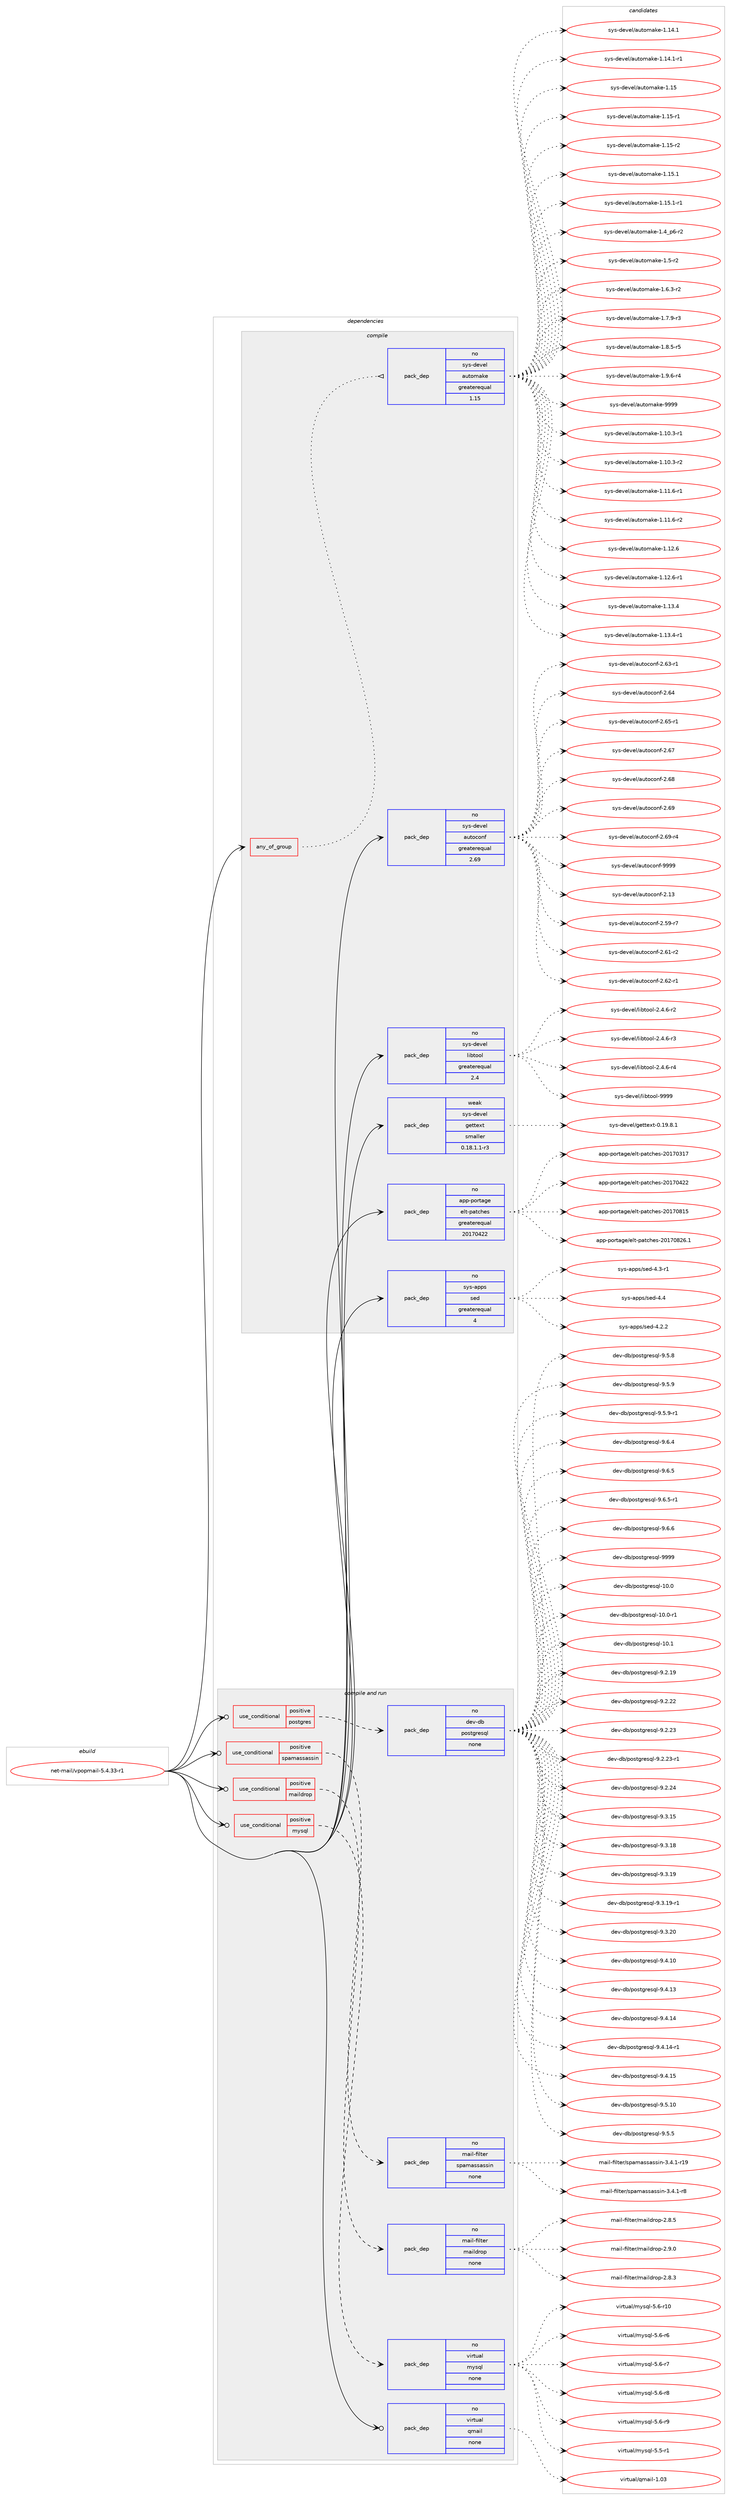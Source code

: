 digraph prolog {

# *************
# Graph options
# *************

newrank=true;
concentrate=true;
compound=true;
graph [rankdir=LR,fontname=Helvetica,fontsize=10,ranksep=1.5];#, ranksep=2.5, nodesep=0.2];
edge  [arrowhead=vee];
node  [fontname=Helvetica,fontsize=10];

# **********
# The ebuild
# **********

subgraph cluster_leftcol {
color=gray;
rank=same;
label=<<i>ebuild</i>>;
id [label="net-mail/vpopmail-5.4.33-r1", color=red, width=4, href="../net-mail/vpopmail-5.4.33-r1.svg"];
}

# ****************
# The dependencies
# ****************

subgraph cluster_midcol {
color=gray;
label=<<i>dependencies</i>>;
subgraph cluster_compile {
fillcolor="#eeeeee";
style=filled;
label=<<i>compile</i>>;
subgraph any6944 {
dependency422669 [label=<<TABLE BORDER="0" CELLBORDER="1" CELLSPACING="0" CELLPADDING="4"><TR><TD CELLPADDING="10">any_of_group</TD></TR></TABLE>>, shape=none, color=red];subgraph pack310898 {
dependency422670 [label=<<TABLE BORDER="0" CELLBORDER="1" CELLSPACING="0" CELLPADDING="4" WIDTH="220"><TR><TD ROWSPAN="6" CELLPADDING="30">pack_dep</TD></TR><TR><TD WIDTH="110">no</TD></TR><TR><TD>sys-devel</TD></TR><TR><TD>automake</TD></TR><TR><TD>greaterequal</TD></TR><TR><TD>1.15</TD></TR></TABLE>>, shape=none, color=blue];
}
dependency422669:e -> dependency422670:w [weight=20,style="dotted",arrowhead="oinv"];
}
id:e -> dependency422669:w [weight=20,style="solid",arrowhead="vee"];
subgraph pack310899 {
dependency422671 [label=<<TABLE BORDER="0" CELLBORDER="1" CELLSPACING="0" CELLPADDING="4" WIDTH="220"><TR><TD ROWSPAN="6" CELLPADDING="30">pack_dep</TD></TR><TR><TD WIDTH="110">no</TD></TR><TR><TD>app-portage</TD></TR><TR><TD>elt-patches</TD></TR><TR><TD>greaterequal</TD></TR><TR><TD>20170422</TD></TR></TABLE>>, shape=none, color=blue];
}
id:e -> dependency422671:w [weight=20,style="solid",arrowhead="vee"];
subgraph pack310900 {
dependency422672 [label=<<TABLE BORDER="0" CELLBORDER="1" CELLSPACING="0" CELLPADDING="4" WIDTH="220"><TR><TD ROWSPAN="6" CELLPADDING="30">pack_dep</TD></TR><TR><TD WIDTH="110">no</TD></TR><TR><TD>sys-apps</TD></TR><TR><TD>sed</TD></TR><TR><TD>greaterequal</TD></TR><TR><TD>4</TD></TR></TABLE>>, shape=none, color=blue];
}
id:e -> dependency422672:w [weight=20,style="solid",arrowhead="vee"];
subgraph pack310901 {
dependency422673 [label=<<TABLE BORDER="0" CELLBORDER="1" CELLSPACING="0" CELLPADDING="4" WIDTH="220"><TR><TD ROWSPAN="6" CELLPADDING="30">pack_dep</TD></TR><TR><TD WIDTH="110">no</TD></TR><TR><TD>sys-devel</TD></TR><TR><TD>autoconf</TD></TR><TR><TD>greaterequal</TD></TR><TR><TD>2.69</TD></TR></TABLE>>, shape=none, color=blue];
}
id:e -> dependency422673:w [weight=20,style="solid",arrowhead="vee"];
subgraph pack310902 {
dependency422674 [label=<<TABLE BORDER="0" CELLBORDER="1" CELLSPACING="0" CELLPADDING="4" WIDTH="220"><TR><TD ROWSPAN="6" CELLPADDING="30">pack_dep</TD></TR><TR><TD WIDTH="110">no</TD></TR><TR><TD>sys-devel</TD></TR><TR><TD>libtool</TD></TR><TR><TD>greaterequal</TD></TR><TR><TD>2.4</TD></TR></TABLE>>, shape=none, color=blue];
}
id:e -> dependency422674:w [weight=20,style="solid",arrowhead="vee"];
subgraph pack310903 {
dependency422675 [label=<<TABLE BORDER="0" CELLBORDER="1" CELLSPACING="0" CELLPADDING="4" WIDTH="220"><TR><TD ROWSPAN="6" CELLPADDING="30">pack_dep</TD></TR><TR><TD WIDTH="110">weak</TD></TR><TR><TD>sys-devel</TD></TR><TR><TD>gettext</TD></TR><TR><TD>smaller</TD></TR><TR><TD>0.18.1.1-r3</TD></TR></TABLE>>, shape=none, color=blue];
}
id:e -> dependency422675:w [weight=20,style="solid",arrowhead="vee"];
}
subgraph cluster_compileandrun {
fillcolor="#eeeeee";
style=filled;
label=<<i>compile and run</i>>;
subgraph cond104634 {
dependency422676 [label=<<TABLE BORDER="0" CELLBORDER="1" CELLSPACING="0" CELLPADDING="4"><TR><TD ROWSPAN="3" CELLPADDING="10">use_conditional</TD></TR><TR><TD>positive</TD></TR><TR><TD>maildrop</TD></TR></TABLE>>, shape=none, color=red];
subgraph pack310904 {
dependency422677 [label=<<TABLE BORDER="0" CELLBORDER="1" CELLSPACING="0" CELLPADDING="4" WIDTH="220"><TR><TD ROWSPAN="6" CELLPADDING="30">pack_dep</TD></TR><TR><TD WIDTH="110">no</TD></TR><TR><TD>mail-filter</TD></TR><TR><TD>maildrop</TD></TR><TR><TD>none</TD></TR><TR><TD></TD></TR></TABLE>>, shape=none, color=blue];
}
dependency422676:e -> dependency422677:w [weight=20,style="dashed",arrowhead="vee"];
}
id:e -> dependency422676:w [weight=20,style="solid",arrowhead="odotvee"];
subgraph cond104635 {
dependency422678 [label=<<TABLE BORDER="0" CELLBORDER="1" CELLSPACING="0" CELLPADDING="4"><TR><TD ROWSPAN="3" CELLPADDING="10">use_conditional</TD></TR><TR><TD>positive</TD></TR><TR><TD>mysql</TD></TR></TABLE>>, shape=none, color=red];
subgraph pack310905 {
dependency422679 [label=<<TABLE BORDER="0" CELLBORDER="1" CELLSPACING="0" CELLPADDING="4" WIDTH="220"><TR><TD ROWSPAN="6" CELLPADDING="30">pack_dep</TD></TR><TR><TD WIDTH="110">no</TD></TR><TR><TD>virtual</TD></TR><TR><TD>mysql</TD></TR><TR><TD>none</TD></TR><TR><TD></TD></TR></TABLE>>, shape=none, color=blue];
}
dependency422678:e -> dependency422679:w [weight=20,style="dashed",arrowhead="vee"];
}
id:e -> dependency422678:w [weight=20,style="solid",arrowhead="odotvee"];
subgraph cond104636 {
dependency422680 [label=<<TABLE BORDER="0" CELLBORDER="1" CELLSPACING="0" CELLPADDING="4"><TR><TD ROWSPAN="3" CELLPADDING="10">use_conditional</TD></TR><TR><TD>positive</TD></TR><TR><TD>postgres</TD></TR></TABLE>>, shape=none, color=red];
subgraph pack310906 {
dependency422681 [label=<<TABLE BORDER="0" CELLBORDER="1" CELLSPACING="0" CELLPADDING="4" WIDTH="220"><TR><TD ROWSPAN="6" CELLPADDING="30">pack_dep</TD></TR><TR><TD WIDTH="110">no</TD></TR><TR><TD>dev-db</TD></TR><TR><TD>postgresql</TD></TR><TR><TD>none</TD></TR><TR><TD></TD></TR></TABLE>>, shape=none, color=blue];
}
dependency422680:e -> dependency422681:w [weight=20,style="dashed",arrowhead="vee"];
}
id:e -> dependency422680:w [weight=20,style="solid",arrowhead="odotvee"];
subgraph cond104637 {
dependency422682 [label=<<TABLE BORDER="0" CELLBORDER="1" CELLSPACING="0" CELLPADDING="4"><TR><TD ROWSPAN="3" CELLPADDING="10">use_conditional</TD></TR><TR><TD>positive</TD></TR><TR><TD>spamassassin</TD></TR></TABLE>>, shape=none, color=red];
subgraph pack310907 {
dependency422683 [label=<<TABLE BORDER="0" CELLBORDER="1" CELLSPACING="0" CELLPADDING="4" WIDTH="220"><TR><TD ROWSPAN="6" CELLPADDING="30">pack_dep</TD></TR><TR><TD WIDTH="110">no</TD></TR><TR><TD>mail-filter</TD></TR><TR><TD>spamassassin</TD></TR><TR><TD>none</TD></TR><TR><TD></TD></TR></TABLE>>, shape=none, color=blue];
}
dependency422682:e -> dependency422683:w [weight=20,style="dashed",arrowhead="vee"];
}
id:e -> dependency422682:w [weight=20,style="solid",arrowhead="odotvee"];
subgraph pack310908 {
dependency422684 [label=<<TABLE BORDER="0" CELLBORDER="1" CELLSPACING="0" CELLPADDING="4" WIDTH="220"><TR><TD ROWSPAN="6" CELLPADDING="30">pack_dep</TD></TR><TR><TD WIDTH="110">no</TD></TR><TR><TD>virtual</TD></TR><TR><TD>qmail</TD></TR><TR><TD>none</TD></TR><TR><TD></TD></TR></TABLE>>, shape=none, color=blue];
}
id:e -> dependency422684:w [weight=20,style="solid",arrowhead="odotvee"];
}
subgraph cluster_run {
fillcolor="#eeeeee";
style=filled;
label=<<i>run</i>>;
}
}

# **************
# The candidates
# **************

subgraph cluster_choices {
rank=same;
color=gray;
label=<<i>candidates</i>>;

subgraph choice310898 {
color=black;
nodesep=1;
choice11512111545100101118101108479711711611110997107101454946494846514511449 [label="sys-devel/automake-1.10.3-r1", color=red, width=4,href="../sys-devel/automake-1.10.3-r1.svg"];
choice11512111545100101118101108479711711611110997107101454946494846514511450 [label="sys-devel/automake-1.10.3-r2", color=red, width=4,href="../sys-devel/automake-1.10.3-r2.svg"];
choice11512111545100101118101108479711711611110997107101454946494946544511449 [label="sys-devel/automake-1.11.6-r1", color=red, width=4,href="../sys-devel/automake-1.11.6-r1.svg"];
choice11512111545100101118101108479711711611110997107101454946494946544511450 [label="sys-devel/automake-1.11.6-r2", color=red, width=4,href="../sys-devel/automake-1.11.6-r2.svg"];
choice1151211154510010111810110847971171161111099710710145494649504654 [label="sys-devel/automake-1.12.6", color=red, width=4,href="../sys-devel/automake-1.12.6.svg"];
choice11512111545100101118101108479711711611110997107101454946495046544511449 [label="sys-devel/automake-1.12.6-r1", color=red, width=4,href="../sys-devel/automake-1.12.6-r1.svg"];
choice1151211154510010111810110847971171161111099710710145494649514652 [label="sys-devel/automake-1.13.4", color=red, width=4,href="../sys-devel/automake-1.13.4.svg"];
choice11512111545100101118101108479711711611110997107101454946495146524511449 [label="sys-devel/automake-1.13.4-r1", color=red, width=4,href="../sys-devel/automake-1.13.4-r1.svg"];
choice1151211154510010111810110847971171161111099710710145494649524649 [label="sys-devel/automake-1.14.1", color=red, width=4,href="../sys-devel/automake-1.14.1.svg"];
choice11512111545100101118101108479711711611110997107101454946495246494511449 [label="sys-devel/automake-1.14.1-r1", color=red, width=4,href="../sys-devel/automake-1.14.1-r1.svg"];
choice115121115451001011181011084797117116111109971071014549464953 [label="sys-devel/automake-1.15", color=red, width=4,href="../sys-devel/automake-1.15.svg"];
choice1151211154510010111810110847971171161111099710710145494649534511449 [label="sys-devel/automake-1.15-r1", color=red, width=4,href="../sys-devel/automake-1.15-r1.svg"];
choice1151211154510010111810110847971171161111099710710145494649534511450 [label="sys-devel/automake-1.15-r2", color=red, width=4,href="../sys-devel/automake-1.15-r2.svg"];
choice1151211154510010111810110847971171161111099710710145494649534649 [label="sys-devel/automake-1.15.1", color=red, width=4,href="../sys-devel/automake-1.15.1.svg"];
choice11512111545100101118101108479711711611110997107101454946495346494511449 [label="sys-devel/automake-1.15.1-r1", color=red, width=4,href="../sys-devel/automake-1.15.1-r1.svg"];
choice115121115451001011181011084797117116111109971071014549465295112544511450 [label="sys-devel/automake-1.4_p6-r2", color=red, width=4,href="../sys-devel/automake-1.4_p6-r2.svg"];
choice11512111545100101118101108479711711611110997107101454946534511450 [label="sys-devel/automake-1.5-r2", color=red, width=4,href="../sys-devel/automake-1.5-r2.svg"];
choice115121115451001011181011084797117116111109971071014549465446514511450 [label="sys-devel/automake-1.6.3-r2", color=red, width=4,href="../sys-devel/automake-1.6.3-r2.svg"];
choice115121115451001011181011084797117116111109971071014549465546574511451 [label="sys-devel/automake-1.7.9-r3", color=red, width=4,href="../sys-devel/automake-1.7.9-r3.svg"];
choice115121115451001011181011084797117116111109971071014549465646534511453 [label="sys-devel/automake-1.8.5-r5", color=red, width=4,href="../sys-devel/automake-1.8.5-r5.svg"];
choice115121115451001011181011084797117116111109971071014549465746544511452 [label="sys-devel/automake-1.9.6-r4", color=red, width=4,href="../sys-devel/automake-1.9.6-r4.svg"];
choice115121115451001011181011084797117116111109971071014557575757 [label="sys-devel/automake-9999", color=red, width=4,href="../sys-devel/automake-9999.svg"];
dependency422670:e -> choice11512111545100101118101108479711711611110997107101454946494846514511449:w [style=dotted,weight="100"];
dependency422670:e -> choice11512111545100101118101108479711711611110997107101454946494846514511450:w [style=dotted,weight="100"];
dependency422670:e -> choice11512111545100101118101108479711711611110997107101454946494946544511449:w [style=dotted,weight="100"];
dependency422670:e -> choice11512111545100101118101108479711711611110997107101454946494946544511450:w [style=dotted,weight="100"];
dependency422670:e -> choice1151211154510010111810110847971171161111099710710145494649504654:w [style=dotted,weight="100"];
dependency422670:e -> choice11512111545100101118101108479711711611110997107101454946495046544511449:w [style=dotted,weight="100"];
dependency422670:e -> choice1151211154510010111810110847971171161111099710710145494649514652:w [style=dotted,weight="100"];
dependency422670:e -> choice11512111545100101118101108479711711611110997107101454946495146524511449:w [style=dotted,weight="100"];
dependency422670:e -> choice1151211154510010111810110847971171161111099710710145494649524649:w [style=dotted,weight="100"];
dependency422670:e -> choice11512111545100101118101108479711711611110997107101454946495246494511449:w [style=dotted,weight="100"];
dependency422670:e -> choice115121115451001011181011084797117116111109971071014549464953:w [style=dotted,weight="100"];
dependency422670:e -> choice1151211154510010111810110847971171161111099710710145494649534511449:w [style=dotted,weight="100"];
dependency422670:e -> choice1151211154510010111810110847971171161111099710710145494649534511450:w [style=dotted,weight="100"];
dependency422670:e -> choice1151211154510010111810110847971171161111099710710145494649534649:w [style=dotted,weight="100"];
dependency422670:e -> choice11512111545100101118101108479711711611110997107101454946495346494511449:w [style=dotted,weight="100"];
dependency422670:e -> choice115121115451001011181011084797117116111109971071014549465295112544511450:w [style=dotted,weight="100"];
dependency422670:e -> choice11512111545100101118101108479711711611110997107101454946534511450:w [style=dotted,weight="100"];
dependency422670:e -> choice115121115451001011181011084797117116111109971071014549465446514511450:w [style=dotted,weight="100"];
dependency422670:e -> choice115121115451001011181011084797117116111109971071014549465546574511451:w [style=dotted,weight="100"];
dependency422670:e -> choice115121115451001011181011084797117116111109971071014549465646534511453:w [style=dotted,weight="100"];
dependency422670:e -> choice115121115451001011181011084797117116111109971071014549465746544511452:w [style=dotted,weight="100"];
dependency422670:e -> choice115121115451001011181011084797117116111109971071014557575757:w [style=dotted,weight="100"];
}
subgraph choice310899 {
color=black;
nodesep=1;
choice97112112451121111141169710310147101108116451129711699104101115455048495548514955 [label="app-portage/elt-patches-20170317", color=red, width=4,href="../app-portage/elt-patches-20170317.svg"];
choice97112112451121111141169710310147101108116451129711699104101115455048495548525050 [label="app-portage/elt-patches-20170422", color=red, width=4,href="../app-portage/elt-patches-20170422.svg"];
choice97112112451121111141169710310147101108116451129711699104101115455048495548564953 [label="app-portage/elt-patches-20170815", color=red, width=4,href="../app-portage/elt-patches-20170815.svg"];
choice971121124511211111411697103101471011081164511297116991041011154550484955485650544649 [label="app-portage/elt-patches-20170826.1", color=red, width=4,href="../app-portage/elt-patches-20170826.1.svg"];
dependency422671:e -> choice97112112451121111141169710310147101108116451129711699104101115455048495548514955:w [style=dotted,weight="100"];
dependency422671:e -> choice97112112451121111141169710310147101108116451129711699104101115455048495548525050:w [style=dotted,weight="100"];
dependency422671:e -> choice97112112451121111141169710310147101108116451129711699104101115455048495548564953:w [style=dotted,weight="100"];
dependency422671:e -> choice971121124511211111411697103101471011081164511297116991041011154550484955485650544649:w [style=dotted,weight="100"];
}
subgraph choice310900 {
color=black;
nodesep=1;
choice115121115459711211211547115101100455246504650 [label="sys-apps/sed-4.2.2", color=red, width=4,href="../sys-apps/sed-4.2.2.svg"];
choice115121115459711211211547115101100455246514511449 [label="sys-apps/sed-4.3-r1", color=red, width=4,href="../sys-apps/sed-4.3-r1.svg"];
choice11512111545971121121154711510110045524652 [label="sys-apps/sed-4.4", color=red, width=4,href="../sys-apps/sed-4.4.svg"];
dependency422672:e -> choice115121115459711211211547115101100455246504650:w [style=dotted,weight="100"];
dependency422672:e -> choice115121115459711211211547115101100455246514511449:w [style=dotted,weight="100"];
dependency422672:e -> choice11512111545971121121154711510110045524652:w [style=dotted,weight="100"];
}
subgraph choice310901 {
color=black;
nodesep=1;
choice115121115451001011181011084797117116111991111101024550464951 [label="sys-devel/autoconf-2.13", color=red, width=4,href="../sys-devel/autoconf-2.13.svg"];
choice1151211154510010111810110847971171161119911111010245504653574511455 [label="sys-devel/autoconf-2.59-r7", color=red, width=4,href="../sys-devel/autoconf-2.59-r7.svg"];
choice1151211154510010111810110847971171161119911111010245504654494511450 [label="sys-devel/autoconf-2.61-r2", color=red, width=4,href="../sys-devel/autoconf-2.61-r2.svg"];
choice1151211154510010111810110847971171161119911111010245504654504511449 [label="sys-devel/autoconf-2.62-r1", color=red, width=4,href="../sys-devel/autoconf-2.62-r1.svg"];
choice1151211154510010111810110847971171161119911111010245504654514511449 [label="sys-devel/autoconf-2.63-r1", color=red, width=4,href="../sys-devel/autoconf-2.63-r1.svg"];
choice115121115451001011181011084797117116111991111101024550465452 [label="sys-devel/autoconf-2.64", color=red, width=4,href="../sys-devel/autoconf-2.64.svg"];
choice1151211154510010111810110847971171161119911111010245504654534511449 [label="sys-devel/autoconf-2.65-r1", color=red, width=4,href="../sys-devel/autoconf-2.65-r1.svg"];
choice115121115451001011181011084797117116111991111101024550465455 [label="sys-devel/autoconf-2.67", color=red, width=4,href="../sys-devel/autoconf-2.67.svg"];
choice115121115451001011181011084797117116111991111101024550465456 [label="sys-devel/autoconf-2.68", color=red, width=4,href="../sys-devel/autoconf-2.68.svg"];
choice115121115451001011181011084797117116111991111101024550465457 [label="sys-devel/autoconf-2.69", color=red, width=4,href="../sys-devel/autoconf-2.69.svg"];
choice1151211154510010111810110847971171161119911111010245504654574511452 [label="sys-devel/autoconf-2.69-r4", color=red, width=4,href="../sys-devel/autoconf-2.69-r4.svg"];
choice115121115451001011181011084797117116111991111101024557575757 [label="sys-devel/autoconf-9999", color=red, width=4,href="../sys-devel/autoconf-9999.svg"];
dependency422673:e -> choice115121115451001011181011084797117116111991111101024550464951:w [style=dotted,weight="100"];
dependency422673:e -> choice1151211154510010111810110847971171161119911111010245504653574511455:w [style=dotted,weight="100"];
dependency422673:e -> choice1151211154510010111810110847971171161119911111010245504654494511450:w [style=dotted,weight="100"];
dependency422673:e -> choice1151211154510010111810110847971171161119911111010245504654504511449:w [style=dotted,weight="100"];
dependency422673:e -> choice1151211154510010111810110847971171161119911111010245504654514511449:w [style=dotted,weight="100"];
dependency422673:e -> choice115121115451001011181011084797117116111991111101024550465452:w [style=dotted,weight="100"];
dependency422673:e -> choice1151211154510010111810110847971171161119911111010245504654534511449:w [style=dotted,weight="100"];
dependency422673:e -> choice115121115451001011181011084797117116111991111101024550465455:w [style=dotted,weight="100"];
dependency422673:e -> choice115121115451001011181011084797117116111991111101024550465456:w [style=dotted,weight="100"];
dependency422673:e -> choice115121115451001011181011084797117116111991111101024550465457:w [style=dotted,weight="100"];
dependency422673:e -> choice1151211154510010111810110847971171161119911111010245504654574511452:w [style=dotted,weight="100"];
dependency422673:e -> choice115121115451001011181011084797117116111991111101024557575757:w [style=dotted,weight="100"];
}
subgraph choice310902 {
color=black;
nodesep=1;
choice1151211154510010111810110847108105981161111111084550465246544511450 [label="sys-devel/libtool-2.4.6-r2", color=red, width=4,href="../sys-devel/libtool-2.4.6-r2.svg"];
choice1151211154510010111810110847108105981161111111084550465246544511451 [label="sys-devel/libtool-2.4.6-r3", color=red, width=4,href="../sys-devel/libtool-2.4.6-r3.svg"];
choice1151211154510010111810110847108105981161111111084550465246544511452 [label="sys-devel/libtool-2.4.6-r4", color=red, width=4,href="../sys-devel/libtool-2.4.6-r4.svg"];
choice1151211154510010111810110847108105981161111111084557575757 [label="sys-devel/libtool-9999", color=red, width=4,href="../sys-devel/libtool-9999.svg"];
dependency422674:e -> choice1151211154510010111810110847108105981161111111084550465246544511450:w [style=dotted,weight="100"];
dependency422674:e -> choice1151211154510010111810110847108105981161111111084550465246544511451:w [style=dotted,weight="100"];
dependency422674:e -> choice1151211154510010111810110847108105981161111111084550465246544511452:w [style=dotted,weight="100"];
dependency422674:e -> choice1151211154510010111810110847108105981161111111084557575757:w [style=dotted,weight="100"];
}
subgraph choice310903 {
color=black;
nodesep=1;
choice1151211154510010111810110847103101116116101120116454846495746564649 [label="sys-devel/gettext-0.19.8.1", color=red, width=4,href="../sys-devel/gettext-0.19.8.1.svg"];
dependency422675:e -> choice1151211154510010111810110847103101116116101120116454846495746564649:w [style=dotted,weight="100"];
}
subgraph choice310904 {
color=black;
nodesep=1;
choice10997105108451021051081161011144710997105108100114111112455046564651 [label="mail-filter/maildrop-2.8.3", color=red, width=4,href="../mail-filter/maildrop-2.8.3.svg"];
choice10997105108451021051081161011144710997105108100114111112455046564653 [label="mail-filter/maildrop-2.8.5", color=red, width=4,href="../mail-filter/maildrop-2.8.5.svg"];
choice10997105108451021051081161011144710997105108100114111112455046574648 [label="mail-filter/maildrop-2.9.0", color=red, width=4,href="../mail-filter/maildrop-2.9.0.svg"];
dependency422677:e -> choice10997105108451021051081161011144710997105108100114111112455046564651:w [style=dotted,weight="100"];
dependency422677:e -> choice10997105108451021051081161011144710997105108100114111112455046564653:w [style=dotted,weight="100"];
dependency422677:e -> choice10997105108451021051081161011144710997105108100114111112455046574648:w [style=dotted,weight="100"];
}
subgraph choice310905 {
color=black;
nodesep=1;
choice1181051141161179710847109121115113108455346534511449 [label="virtual/mysql-5.5-r1", color=red, width=4,href="../virtual/mysql-5.5-r1.svg"];
choice118105114116117971084710912111511310845534654451144948 [label="virtual/mysql-5.6-r10", color=red, width=4,href="../virtual/mysql-5.6-r10.svg"];
choice1181051141161179710847109121115113108455346544511454 [label="virtual/mysql-5.6-r6", color=red, width=4,href="../virtual/mysql-5.6-r6.svg"];
choice1181051141161179710847109121115113108455346544511455 [label="virtual/mysql-5.6-r7", color=red, width=4,href="../virtual/mysql-5.6-r7.svg"];
choice1181051141161179710847109121115113108455346544511456 [label="virtual/mysql-5.6-r8", color=red, width=4,href="../virtual/mysql-5.6-r8.svg"];
choice1181051141161179710847109121115113108455346544511457 [label="virtual/mysql-5.6-r9", color=red, width=4,href="../virtual/mysql-5.6-r9.svg"];
dependency422679:e -> choice1181051141161179710847109121115113108455346534511449:w [style=dotted,weight="100"];
dependency422679:e -> choice118105114116117971084710912111511310845534654451144948:w [style=dotted,weight="100"];
dependency422679:e -> choice1181051141161179710847109121115113108455346544511454:w [style=dotted,weight="100"];
dependency422679:e -> choice1181051141161179710847109121115113108455346544511455:w [style=dotted,weight="100"];
dependency422679:e -> choice1181051141161179710847109121115113108455346544511456:w [style=dotted,weight="100"];
dependency422679:e -> choice1181051141161179710847109121115113108455346544511457:w [style=dotted,weight="100"];
}
subgraph choice310906 {
color=black;
nodesep=1;
choice1001011184510098471121111151161031141011151131084549484648 [label="dev-db/postgresql-10.0", color=red, width=4,href="../dev-db/postgresql-10.0.svg"];
choice10010111845100984711211111511610311410111511310845494846484511449 [label="dev-db/postgresql-10.0-r1", color=red, width=4,href="../dev-db/postgresql-10.0-r1.svg"];
choice1001011184510098471121111151161031141011151131084549484649 [label="dev-db/postgresql-10.1", color=red, width=4,href="../dev-db/postgresql-10.1.svg"];
choice10010111845100984711211111511610311410111511310845574650464957 [label="dev-db/postgresql-9.2.19", color=red, width=4,href="../dev-db/postgresql-9.2.19.svg"];
choice10010111845100984711211111511610311410111511310845574650465050 [label="dev-db/postgresql-9.2.22", color=red, width=4,href="../dev-db/postgresql-9.2.22.svg"];
choice10010111845100984711211111511610311410111511310845574650465051 [label="dev-db/postgresql-9.2.23", color=red, width=4,href="../dev-db/postgresql-9.2.23.svg"];
choice100101118451009847112111115116103114101115113108455746504650514511449 [label="dev-db/postgresql-9.2.23-r1", color=red, width=4,href="../dev-db/postgresql-9.2.23-r1.svg"];
choice10010111845100984711211111511610311410111511310845574650465052 [label="dev-db/postgresql-9.2.24", color=red, width=4,href="../dev-db/postgresql-9.2.24.svg"];
choice10010111845100984711211111511610311410111511310845574651464953 [label="dev-db/postgresql-9.3.15", color=red, width=4,href="../dev-db/postgresql-9.3.15.svg"];
choice10010111845100984711211111511610311410111511310845574651464956 [label="dev-db/postgresql-9.3.18", color=red, width=4,href="../dev-db/postgresql-9.3.18.svg"];
choice10010111845100984711211111511610311410111511310845574651464957 [label="dev-db/postgresql-9.3.19", color=red, width=4,href="../dev-db/postgresql-9.3.19.svg"];
choice100101118451009847112111115116103114101115113108455746514649574511449 [label="dev-db/postgresql-9.3.19-r1", color=red, width=4,href="../dev-db/postgresql-9.3.19-r1.svg"];
choice10010111845100984711211111511610311410111511310845574651465048 [label="dev-db/postgresql-9.3.20", color=red, width=4,href="../dev-db/postgresql-9.3.20.svg"];
choice10010111845100984711211111511610311410111511310845574652464948 [label="dev-db/postgresql-9.4.10", color=red, width=4,href="../dev-db/postgresql-9.4.10.svg"];
choice10010111845100984711211111511610311410111511310845574652464951 [label="dev-db/postgresql-9.4.13", color=red, width=4,href="../dev-db/postgresql-9.4.13.svg"];
choice10010111845100984711211111511610311410111511310845574652464952 [label="dev-db/postgresql-9.4.14", color=red, width=4,href="../dev-db/postgresql-9.4.14.svg"];
choice100101118451009847112111115116103114101115113108455746524649524511449 [label="dev-db/postgresql-9.4.14-r1", color=red, width=4,href="../dev-db/postgresql-9.4.14-r1.svg"];
choice10010111845100984711211111511610311410111511310845574652464953 [label="dev-db/postgresql-9.4.15", color=red, width=4,href="../dev-db/postgresql-9.4.15.svg"];
choice10010111845100984711211111511610311410111511310845574653464948 [label="dev-db/postgresql-9.5.10", color=red, width=4,href="../dev-db/postgresql-9.5.10.svg"];
choice100101118451009847112111115116103114101115113108455746534653 [label="dev-db/postgresql-9.5.5", color=red, width=4,href="../dev-db/postgresql-9.5.5.svg"];
choice100101118451009847112111115116103114101115113108455746534656 [label="dev-db/postgresql-9.5.8", color=red, width=4,href="../dev-db/postgresql-9.5.8.svg"];
choice100101118451009847112111115116103114101115113108455746534657 [label="dev-db/postgresql-9.5.9", color=red, width=4,href="../dev-db/postgresql-9.5.9.svg"];
choice1001011184510098471121111151161031141011151131084557465346574511449 [label="dev-db/postgresql-9.5.9-r1", color=red, width=4,href="../dev-db/postgresql-9.5.9-r1.svg"];
choice100101118451009847112111115116103114101115113108455746544652 [label="dev-db/postgresql-9.6.4", color=red, width=4,href="../dev-db/postgresql-9.6.4.svg"];
choice100101118451009847112111115116103114101115113108455746544653 [label="dev-db/postgresql-9.6.5", color=red, width=4,href="../dev-db/postgresql-9.6.5.svg"];
choice1001011184510098471121111151161031141011151131084557465446534511449 [label="dev-db/postgresql-9.6.5-r1", color=red, width=4,href="../dev-db/postgresql-9.6.5-r1.svg"];
choice100101118451009847112111115116103114101115113108455746544654 [label="dev-db/postgresql-9.6.6", color=red, width=4,href="../dev-db/postgresql-9.6.6.svg"];
choice1001011184510098471121111151161031141011151131084557575757 [label="dev-db/postgresql-9999", color=red, width=4,href="../dev-db/postgresql-9999.svg"];
dependency422681:e -> choice1001011184510098471121111151161031141011151131084549484648:w [style=dotted,weight="100"];
dependency422681:e -> choice10010111845100984711211111511610311410111511310845494846484511449:w [style=dotted,weight="100"];
dependency422681:e -> choice1001011184510098471121111151161031141011151131084549484649:w [style=dotted,weight="100"];
dependency422681:e -> choice10010111845100984711211111511610311410111511310845574650464957:w [style=dotted,weight="100"];
dependency422681:e -> choice10010111845100984711211111511610311410111511310845574650465050:w [style=dotted,weight="100"];
dependency422681:e -> choice10010111845100984711211111511610311410111511310845574650465051:w [style=dotted,weight="100"];
dependency422681:e -> choice100101118451009847112111115116103114101115113108455746504650514511449:w [style=dotted,weight="100"];
dependency422681:e -> choice10010111845100984711211111511610311410111511310845574650465052:w [style=dotted,weight="100"];
dependency422681:e -> choice10010111845100984711211111511610311410111511310845574651464953:w [style=dotted,weight="100"];
dependency422681:e -> choice10010111845100984711211111511610311410111511310845574651464956:w [style=dotted,weight="100"];
dependency422681:e -> choice10010111845100984711211111511610311410111511310845574651464957:w [style=dotted,weight="100"];
dependency422681:e -> choice100101118451009847112111115116103114101115113108455746514649574511449:w [style=dotted,weight="100"];
dependency422681:e -> choice10010111845100984711211111511610311410111511310845574651465048:w [style=dotted,weight="100"];
dependency422681:e -> choice10010111845100984711211111511610311410111511310845574652464948:w [style=dotted,weight="100"];
dependency422681:e -> choice10010111845100984711211111511610311410111511310845574652464951:w [style=dotted,weight="100"];
dependency422681:e -> choice10010111845100984711211111511610311410111511310845574652464952:w [style=dotted,weight="100"];
dependency422681:e -> choice100101118451009847112111115116103114101115113108455746524649524511449:w [style=dotted,weight="100"];
dependency422681:e -> choice10010111845100984711211111511610311410111511310845574652464953:w [style=dotted,weight="100"];
dependency422681:e -> choice10010111845100984711211111511610311410111511310845574653464948:w [style=dotted,weight="100"];
dependency422681:e -> choice100101118451009847112111115116103114101115113108455746534653:w [style=dotted,weight="100"];
dependency422681:e -> choice100101118451009847112111115116103114101115113108455746534656:w [style=dotted,weight="100"];
dependency422681:e -> choice100101118451009847112111115116103114101115113108455746534657:w [style=dotted,weight="100"];
dependency422681:e -> choice1001011184510098471121111151161031141011151131084557465346574511449:w [style=dotted,weight="100"];
dependency422681:e -> choice100101118451009847112111115116103114101115113108455746544652:w [style=dotted,weight="100"];
dependency422681:e -> choice100101118451009847112111115116103114101115113108455746544653:w [style=dotted,weight="100"];
dependency422681:e -> choice1001011184510098471121111151161031141011151131084557465446534511449:w [style=dotted,weight="100"];
dependency422681:e -> choice100101118451009847112111115116103114101115113108455746544654:w [style=dotted,weight="100"];
dependency422681:e -> choice1001011184510098471121111151161031141011151131084557575757:w [style=dotted,weight="100"];
}
subgraph choice310907 {
color=black;
nodesep=1;
choice109971051084510210510811610111447115112971099711511597115115105110455146524649451144957 [label="mail-filter/spamassassin-3.4.1-r19", color=red, width=4,href="../mail-filter/spamassassin-3.4.1-r19.svg"];
choice1099710510845102105108116101114471151129710997115115971151151051104551465246494511456 [label="mail-filter/spamassassin-3.4.1-r8", color=red, width=4,href="../mail-filter/spamassassin-3.4.1-r8.svg"];
dependency422683:e -> choice109971051084510210510811610111447115112971099711511597115115105110455146524649451144957:w [style=dotted,weight="100"];
dependency422683:e -> choice1099710510845102105108116101114471151129710997115115971151151051104551465246494511456:w [style=dotted,weight="100"];
}
subgraph choice310908 {
color=black;
nodesep=1;
choice1181051141161179710847113109971051084549464851 [label="virtual/qmail-1.03", color=red, width=4,href="../virtual/qmail-1.03.svg"];
dependency422684:e -> choice1181051141161179710847113109971051084549464851:w [style=dotted,weight="100"];
}
}

}

